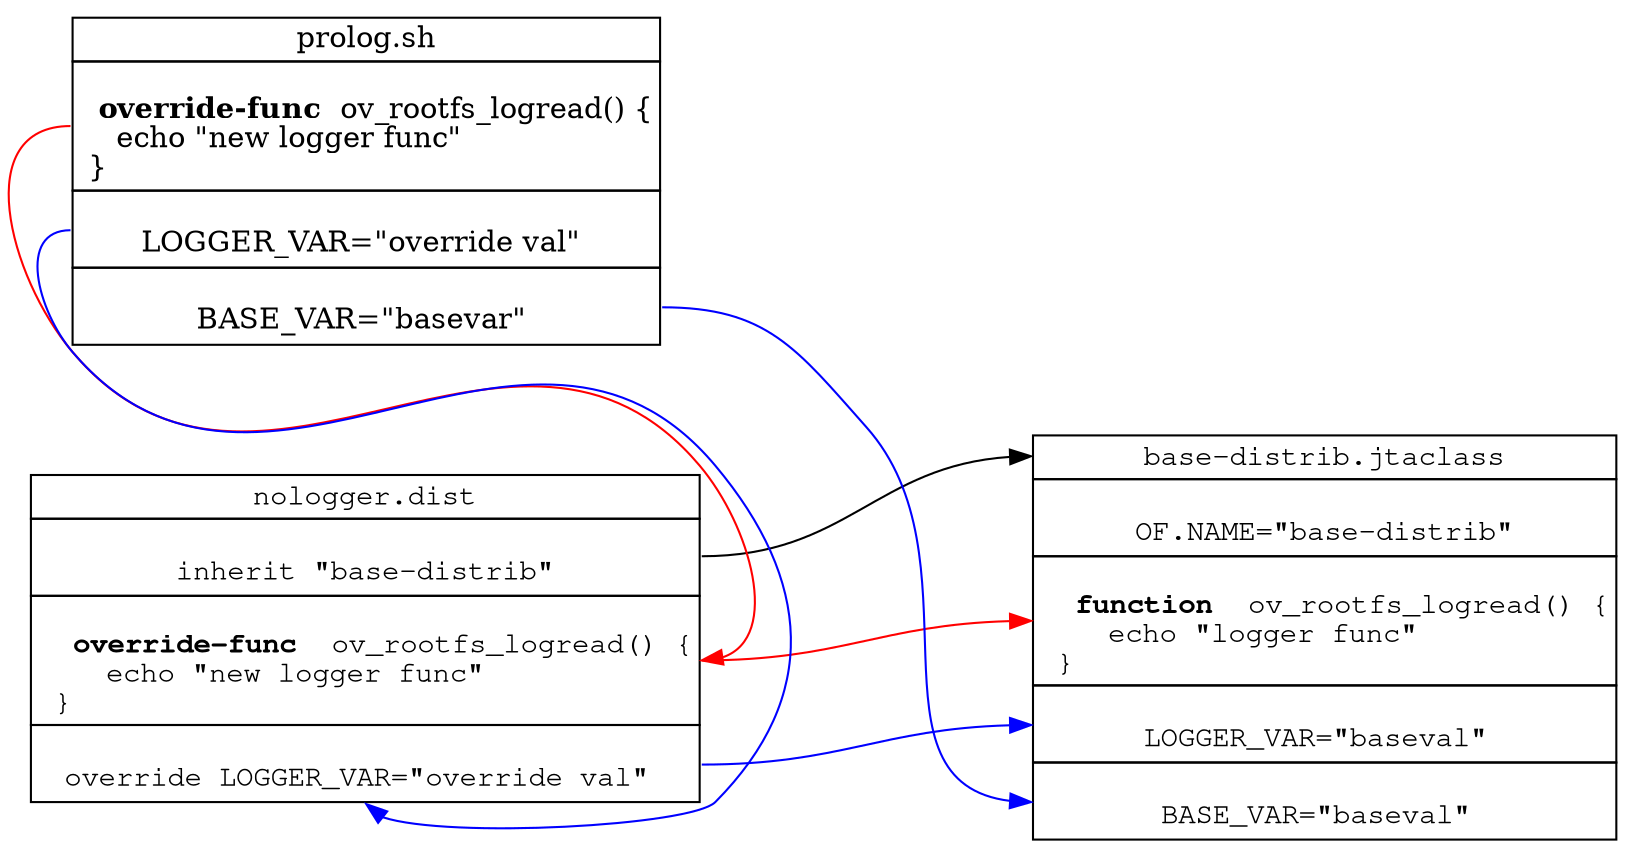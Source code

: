 digraph Overlay {
        graph[nodesep=2,ordering=in, // splines=ortho
              rank=same
              ]

              subgraph ovs {
        base [shape=none, fontname="Nimbus Mono", rankdir=LR,
              label=<
              <TABLE BORDER="0" CELLBORDER="1" CELLSPACING="0">
              <TR><TD PORT="bd">base-distrib.jtaclass</TD></TR>
              <TR><TD PORT="ofn"><BR ALIGN="left"/>OF.NAME="base-distrib"</TD></TR>
<TR><TD PORT="func">
<BR ALIGN="left"/> <B> function </B> ov_rootfs_logread() {
<BR ALIGN="left"/>    echo "logger func"
<BR ALIGN="left"/> } <BR ALIGN="left"/>
</TD> </TR>
<TR> <TD PORT="lv"><BR ALIGN="left"/>LOGGER_VAR="baseval" </TD> </TR>
<TR> <TD PORT="bv"><BR ALIGN="left"/>BASE_VAR="baseval" </TD> </TR>
</TABLE>>]

        overlay [shape=none, fontname="Nimbus Mono", rankdir=LR,
                 label=<
                 <TABLE BORDER="0" CELLBORDER="1" CELLSPACING="0">
                <TR><TD PORT="noh">nologger.dist</TD></TR>
                <TR><TD PORT="inh"><BR ALIGN="left"/>inherit "base-distrib"</TD></TR>
                <TR><TD PORT="ovf">
<BR ALIGN="left"/> <B> override-func </B> ov_rootfs_logread() {
<BR ALIGN="left"/>    echo "new logger func"
<BR ALIGN="left"/> } <BR ALIGN="left"/>
</TD> </TR>
<TR> <TD PORT="olv"><BR ALIGN="left"/>override LOGGER_VAR="override val" </TD> </TR>
</TABLE>>]
              }


        prolog [shape=none,label=< <TABLE BORDER="0" CELLBORDER="1" CELLSPACING="0">
                <TR><TD PORT="prologhead">prolog.sh</TD></TR>
                <TR><TD PORT="pfn">
<BR ALIGN="left"/> <B> override-func </B> ov_rootfs_logread() {
<BR ALIGN="left"/>    echo "new logger func"
<BR ALIGN="left"/> } <BR ALIGN="left"/>
</TD> </TR>
<TR> <TD PORT="plv"><BR ALIGN="left"/>LOGGER_VAR="override val" </TD> </TR>
<TR> <TD PORT="pbv"><BR ALIGN="left"/>BASE_VAR="basevar" </TD> </TR>
</TABLE>>]
                                 

overlay:inh -> base:bd
edge [color="red"]
        prolog:pfn -> overlay:ovf
        overlay:ovf -> base:func
        

        edge [color="blue"]

        overlay:olv -> base:lv

        prolog:plv -> overlay:olv
        prolog:pbv -> base:bv
}